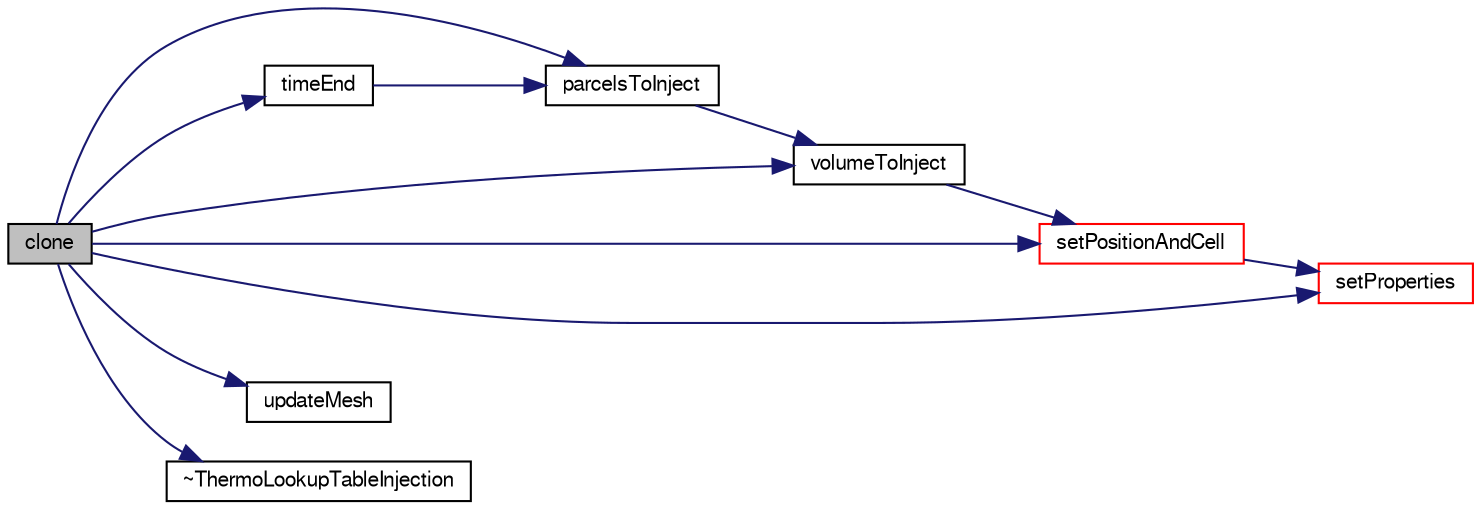 digraph "clone"
{
  bgcolor="transparent";
  edge [fontname="FreeSans",fontsize="10",labelfontname="FreeSans",labelfontsize="10"];
  node [fontname="FreeSans",fontsize="10",shape=record];
  rankdir="LR";
  Node9 [label="clone",height=0.2,width=0.4,color="black", fillcolor="grey75", style="filled", fontcolor="black"];
  Node9 -> Node10 [color="midnightblue",fontsize="10",style="solid",fontname="FreeSans"];
  Node10 [label="parcelsToInject",height=0.2,width=0.4,color="black",URL="$a24366.html#a4c4730db6620caeb697dfb15e7ed265a",tooltip="Number of parcels to introduce relative to SOI. "];
  Node10 -> Node11 [color="midnightblue",fontsize="10",style="solid",fontname="FreeSans"];
  Node11 [label="volumeToInject",height=0.2,width=0.4,color="black",URL="$a24366.html#a429d17f10d15e9c7727159582c3f149b",tooltip="Volume of parcels to introduce relative to SOI. "];
  Node11 -> Node12 [color="midnightblue",fontsize="10",style="solid",fontname="FreeSans"];
  Node12 [label="setPositionAndCell",height=0.2,width=0.4,color="red",URL="$a24366.html#aad46d52ac65ec9617ddd76b06e2bc670",tooltip="Set the injection position and owner cell, tetFace and tetPt. "];
  Node12 -> Node15 [color="midnightblue",fontsize="10",style="solid",fontname="FreeSans"];
  Node15 [label="setProperties",height=0.2,width=0.4,color="red",URL="$a24366.html#a9c29fb14e9bea94ae75c185efe894b00",tooltip="Set the parcel properties. "];
  Node9 -> Node12 [color="midnightblue",fontsize="10",style="solid",fontname="FreeSans"];
  Node9 -> Node15 [color="midnightblue",fontsize="10",style="solid",fontname="FreeSans"];
  Node9 -> Node18 [color="midnightblue",fontsize="10",style="solid",fontname="FreeSans"];
  Node18 [label="timeEnd",height=0.2,width=0.4,color="black",URL="$a24366.html#afd5e776d9ab536787996546ab74c728d",tooltip="Return the end-of-injection time. "];
  Node18 -> Node10 [color="midnightblue",fontsize="10",style="solid",fontname="FreeSans"];
  Node9 -> Node19 [color="midnightblue",fontsize="10",style="solid",fontname="FreeSans"];
  Node19 [label="updateMesh",height=0.2,width=0.4,color="black",URL="$a24366.html#ae5693a309a936ac1040dd48c2881677f",tooltip="Set injector locations when mesh is updated. "];
  Node9 -> Node11 [color="midnightblue",fontsize="10",style="solid",fontname="FreeSans"];
  Node9 -> Node20 [color="midnightblue",fontsize="10",style="solid",fontname="FreeSans"];
  Node20 [label="~ThermoLookupTableInjection",height=0.2,width=0.4,color="black",URL="$a24366.html#ab3f84c9c2c830d6fae10ae909d86e230",tooltip="Destructor. "];
}

